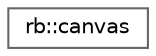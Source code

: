 digraph "Graphical Class Hierarchy"
{
 // LATEX_PDF_SIZE
  bgcolor="transparent";
  edge [fontname=Helvetica,fontsize=10,labelfontname=Helvetica,labelfontsize=10];
  node [fontname=Helvetica,fontsize=10,shape=box,height=0.2,width=0.4];
  rankdir="LR";
  Node0 [label="rb::canvas",height=0.2,width=0.4,color="grey40", fillcolor="white", style="filled",URL="$classrb_1_1canvas.html",tooltip="Built-in canvas system."];
}
